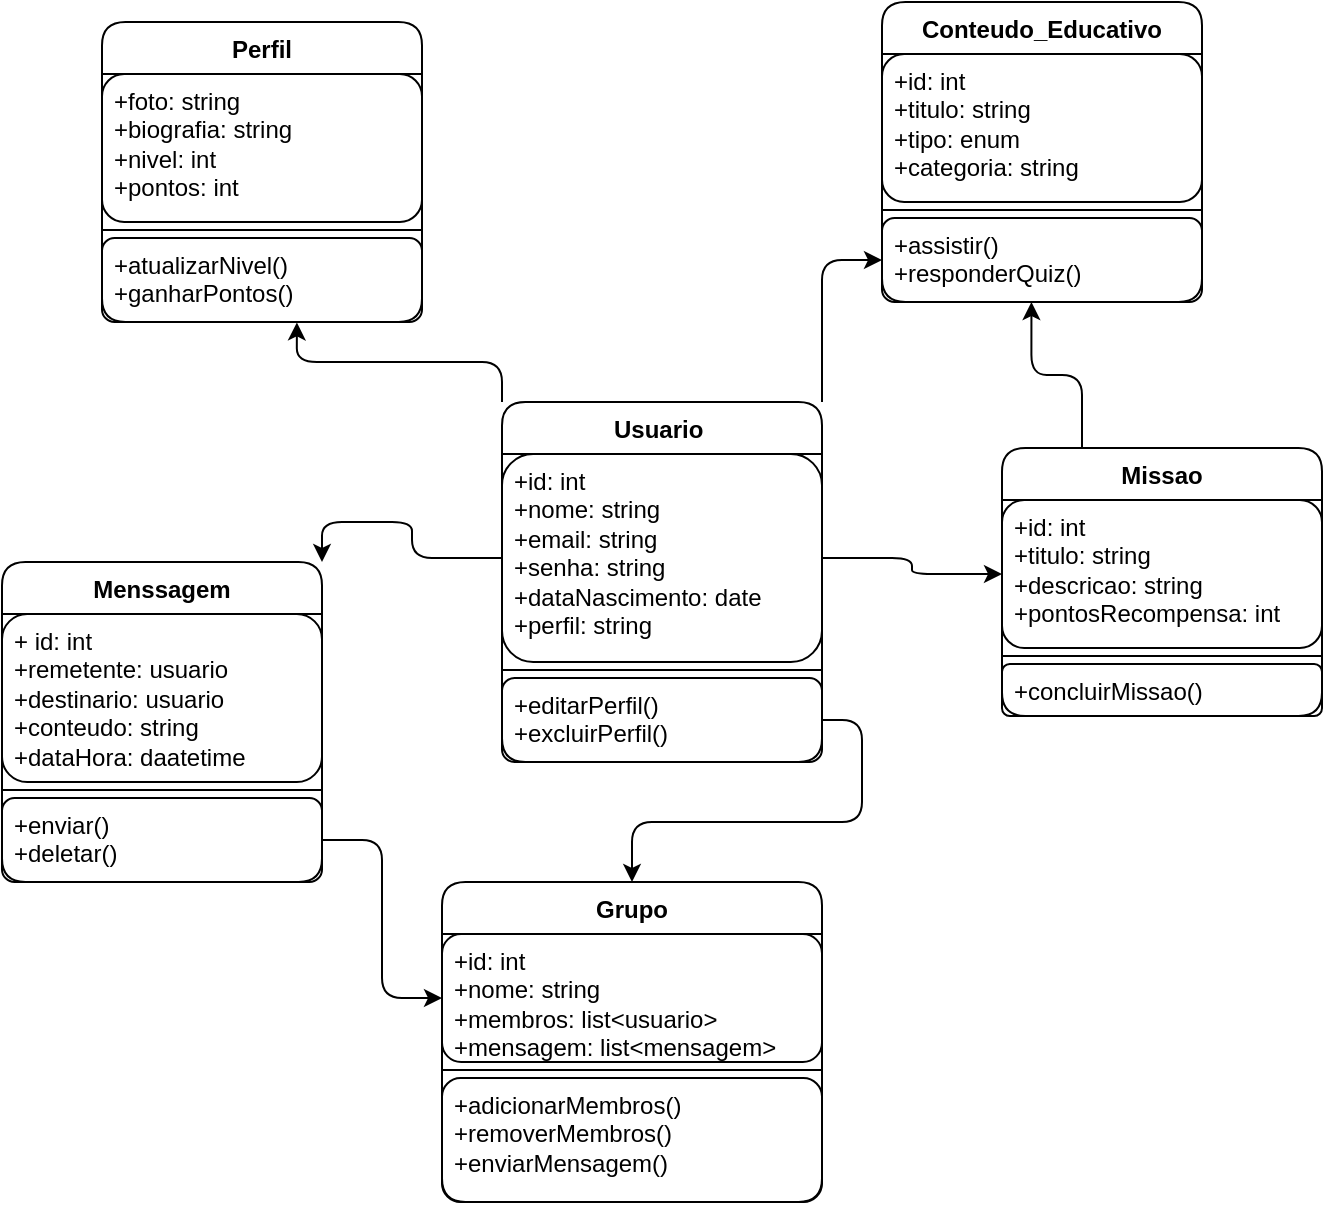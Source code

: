 <mxfile version="27.0.3">
  <diagram name="Página-1" id="2yV_-wDwk45xmR6gDes-">
    <mxGraphModel dx="1426" dy="743" grid="1" gridSize="10" guides="1" tooltips="1" connect="1" arrows="1" fold="1" page="1" pageScale="1" pageWidth="827" pageHeight="1169" math="0" shadow="0">
      <root>
        <mxCell id="0" />
        <mxCell id="1" parent="0" />
        <mxCell id="ZHKdVgREtUWNEgDNEaxb-40" style="edgeStyle=orthogonalEdgeStyle;rounded=1;orthogonalLoop=1;jettySize=auto;html=1;exitX=0;exitY=0;exitDx=0;exitDy=0;entryX=0.609;entryY=1.005;entryDx=0;entryDy=0;entryPerimeter=0;labelBackgroundColor=none;fontColor=default;strokeColor=light-dark(#000000,#FFFFFF);" parent="1" source="ZHKdVgREtUWNEgDNEaxb-5" target="ZHKdVgREtUWNEgDNEaxb-12" edge="1">
          <mxGeometry relative="1" as="geometry">
            <mxPoint x="220" y="290" as="targetPoint" />
          </mxGeometry>
        </mxCell>
        <mxCell id="ZHKdVgREtUWNEgDNEaxb-48" style="edgeStyle=orthogonalEdgeStyle;rounded=1;orthogonalLoop=1;jettySize=auto;html=1;exitX=1;exitY=0;exitDx=0;exitDy=0;entryX=0;entryY=0.5;entryDx=0;entryDy=0;labelBackgroundColor=none;fontColor=default;strokeColor=light-dark(#000000,#FFFFFF);" parent="1" source="ZHKdVgREtUWNEgDNEaxb-5" target="ZHKdVgREtUWNEgDNEaxb-20" edge="1">
          <mxGeometry relative="1" as="geometry">
            <mxPoint x="480" y="240" as="targetPoint" />
          </mxGeometry>
        </mxCell>
        <mxCell id="ZHKdVgREtUWNEgDNEaxb-5" value="Usuario&amp;nbsp;" style="swimlane;fontStyle=1;align=center;verticalAlign=top;childLayout=stackLayout;horizontal=1;startSize=26;horizontalStack=0;resizeParent=1;resizeParentMax=0;resizeLast=0;collapsible=1;marginBottom=0;whiteSpace=wrap;html=1;rounded=1;labelBackgroundColor=none;strokeColor=light-dark(#000000,#FFFFFF);" parent="1" vertex="1">
          <mxGeometry x="320" y="300" width="160" height="180" as="geometry" />
        </mxCell>
        <mxCell id="ZHKdVgREtUWNEgDNEaxb-6" value="+id: int&lt;div&gt;+nome: string&lt;/div&gt;&lt;div&gt;+email: string&lt;/div&gt;&lt;div&gt;+senha: string&lt;/div&gt;&lt;div&gt;+dataNascimento: date&lt;/div&gt;&lt;div&gt;+perfil: string&lt;/div&gt;" style="text;align=left;verticalAlign=top;spacingLeft=4;spacingRight=4;overflow=hidden;rotatable=0;points=[[0,0.5],[1,0.5]];portConstraint=eastwest;whiteSpace=wrap;html=1;rounded=1;labelBackgroundColor=none;strokeColor=light-dark(#000000,#FFFFFF);" parent="ZHKdVgREtUWNEgDNEaxb-5" vertex="1">
          <mxGeometry y="26" width="160" height="104" as="geometry" />
        </mxCell>
        <mxCell id="ZHKdVgREtUWNEgDNEaxb-7" value="" style="line;strokeWidth=1;align=left;verticalAlign=middle;spacingTop=-1;spacingLeft=3;spacingRight=3;rotatable=0;labelPosition=right;points=[];portConstraint=eastwest;rounded=1;labelBackgroundColor=none;strokeColor=light-dark(#000000,#FFFFFF);" parent="ZHKdVgREtUWNEgDNEaxb-5" vertex="1">
          <mxGeometry y="130" width="160" height="8" as="geometry" />
        </mxCell>
        <mxCell id="ZHKdVgREtUWNEgDNEaxb-8" value="+editarPerfil()&lt;div&gt;+excluirPerfil()&lt;/div&gt;" style="text;align=left;verticalAlign=top;spacingLeft=4;spacingRight=4;overflow=hidden;rotatable=0;points=[[0,0.5],[1,0.5]];portConstraint=eastwest;whiteSpace=wrap;html=1;rounded=1;labelBackgroundColor=none;strokeColor=light-dark(#000000,#FFFFFF);" parent="ZHKdVgREtUWNEgDNEaxb-5" vertex="1">
          <mxGeometry y="138" width="160" height="42" as="geometry" />
        </mxCell>
        <mxCell id="ZHKdVgREtUWNEgDNEaxb-9" value="Perfil" style="swimlane;fontStyle=1;align=center;verticalAlign=top;childLayout=stackLayout;horizontal=1;startSize=26;horizontalStack=0;resizeParent=1;resizeParentMax=0;resizeLast=0;collapsible=1;marginBottom=0;whiteSpace=wrap;html=1;rounded=1;labelBackgroundColor=none;strokeColor=light-dark(#000000,#FFFFFF);" parent="1" vertex="1">
          <mxGeometry x="120" y="110" width="160" height="150" as="geometry" />
        </mxCell>
        <mxCell id="ZHKdVgREtUWNEgDNEaxb-10" value="+foto: string&lt;div&gt;+biografia: string&lt;/div&gt;&lt;div&gt;+nivel: int&lt;/div&gt;&lt;div&gt;+pontos: int&lt;/div&gt;&lt;div&gt;&lt;br&gt;&lt;/div&gt;" style="text;align=left;verticalAlign=top;spacingLeft=4;spacingRight=4;overflow=hidden;rotatable=0;points=[[0,0.5],[1,0.5]];portConstraint=eastwest;whiteSpace=wrap;html=1;rounded=1;labelBackgroundColor=none;strokeColor=light-dark(#000000,#FFFFFF);" parent="ZHKdVgREtUWNEgDNEaxb-9" vertex="1">
          <mxGeometry y="26" width="160" height="74" as="geometry" />
        </mxCell>
        <mxCell id="ZHKdVgREtUWNEgDNEaxb-11" value="" style="line;strokeWidth=1;align=left;verticalAlign=middle;spacingTop=-1;spacingLeft=3;spacingRight=3;rotatable=0;labelPosition=right;points=[];portConstraint=eastwest;rounded=1;labelBackgroundColor=none;strokeColor=light-dark(#000000,#FFFFFF);" parent="ZHKdVgREtUWNEgDNEaxb-9" vertex="1">
          <mxGeometry y="100" width="160" height="8" as="geometry" />
        </mxCell>
        <mxCell id="ZHKdVgREtUWNEgDNEaxb-12" value="+atualizarNivel()&lt;div&gt;+ganharPontos()&lt;/div&gt;" style="text;align=left;verticalAlign=top;spacingLeft=4;spacingRight=4;overflow=hidden;rotatable=0;points=[[0,0.5],[1,0.5]];portConstraint=eastwest;whiteSpace=wrap;html=1;rounded=1;labelBackgroundColor=none;strokeColor=light-dark(#000000,#FFFFFF);" parent="ZHKdVgREtUWNEgDNEaxb-9" vertex="1">
          <mxGeometry y="108" width="160" height="42" as="geometry" />
        </mxCell>
        <mxCell id="ZHKdVgREtUWNEgDNEaxb-42" style="edgeStyle=orthogonalEdgeStyle;rounded=1;orthogonalLoop=1;jettySize=auto;html=1;exitX=0.25;exitY=0;exitDx=0;exitDy=0;entryX=0.467;entryY=1.001;entryDx=0;entryDy=0;entryPerimeter=0;labelBackgroundColor=none;fontColor=default;strokeColor=light-dark(#000000,#FFFFFF);" parent="1" source="ZHKdVgREtUWNEgDNEaxb-13" target="ZHKdVgREtUWNEgDNEaxb-20" edge="1">
          <mxGeometry relative="1" as="geometry">
            <mxPoint x="600" y="270" as="targetPoint" />
          </mxGeometry>
        </mxCell>
        <mxCell id="ZHKdVgREtUWNEgDNEaxb-13" value="Missao" style="swimlane;fontStyle=1;align=center;verticalAlign=top;childLayout=stackLayout;horizontal=1;startSize=26;horizontalStack=0;resizeParent=1;resizeParentMax=0;resizeLast=0;collapsible=1;marginBottom=0;whiteSpace=wrap;html=1;rounded=1;labelBackgroundColor=none;strokeColor=light-dark(#000000,#FFFFFF);" parent="1" vertex="1">
          <mxGeometry x="570" y="323" width="160" height="134" as="geometry" />
        </mxCell>
        <mxCell id="ZHKdVgREtUWNEgDNEaxb-14" value="+id: int&lt;div&gt;+titulo: string&lt;/div&gt;&lt;div&gt;+descricao: string&lt;/div&gt;&lt;div&gt;+pontosRecompensa: int&lt;/div&gt;&lt;div&gt;&lt;br&gt;&lt;/div&gt;" style="text;align=left;verticalAlign=top;spacingLeft=4;spacingRight=4;overflow=hidden;rotatable=0;points=[[0,0.5],[1,0.5]];portConstraint=eastwest;whiteSpace=wrap;html=1;rounded=1;labelBackgroundColor=none;strokeColor=light-dark(#000000,#FFFFFF);" parent="ZHKdVgREtUWNEgDNEaxb-13" vertex="1">
          <mxGeometry y="26" width="160" height="74" as="geometry" />
        </mxCell>
        <mxCell id="ZHKdVgREtUWNEgDNEaxb-15" value="" style="line;strokeWidth=1;align=left;verticalAlign=middle;spacingTop=-1;spacingLeft=3;spacingRight=3;rotatable=0;labelPosition=right;points=[];portConstraint=eastwest;rounded=1;labelBackgroundColor=none;strokeColor=light-dark(#000000,#FFFFFF);" parent="ZHKdVgREtUWNEgDNEaxb-13" vertex="1">
          <mxGeometry y="100" width="160" height="8" as="geometry" />
        </mxCell>
        <mxCell id="ZHKdVgREtUWNEgDNEaxb-16" value="+concluirMissao()" style="text;align=left;verticalAlign=top;spacingLeft=4;spacingRight=4;overflow=hidden;rotatable=0;points=[[0,0.5],[1,0.5]];portConstraint=eastwest;whiteSpace=wrap;html=1;rounded=1;labelBackgroundColor=none;strokeColor=light-dark(#000000,#FFFFFF);" parent="ZHKdVgREtUWNEgDNEaxb-13" vertex="1">
          <mxGeometry y="108" width="160" height="26" as="geometry" />
        </mxCell>
        <mxCell id="ZHKdVgREtUWNEgDNEaxb-17" value="Conteudo_Educativo" style="swimlane;fontStyle=1;align=center;verticalAlign=top;childLayout=stackLayout;horizontal=1;startSize=26;horizontalStack=0;resizeParent=1;resizeParentMax=0;resizeLast=0;collapsible=1;marginBottom=0;whiteSpace=wrap;html=1;rounded=1;labelBackgroundColor=none;strokeColor=light-dark(#000000,#FFFFFF);" parent="1" vertex="1">
          <mxGeometry x="510" y="100" width="160" height="150" as="geometry" />
        </mxCell>
        <mxCell id="ZHKdVgREtUWNEgDNEaxb-18" value="+id: int&lt;div&gt;+titulo: string&lt;/div&gt;&lt;div&gt;+tipo: enum&lt;/div&gt;&lt;div&gt;+categoria: string&lt;/div&gt;&lt;div&gt;&lt;br&gt;&lt;/div&gt;" style="text;align=left;verticalAlign=top;spacingLeft=4;spacingRight=4;overflow=hidden;rotatable=0;points=[[0,0.5],[1,0.5]];portConstraint=eastwest;whiteSpace=wrap;html=1;rounded=1;labelBackgroundColor=none;strokeColor=light-dark(#000000,#FFFFFF);" parent="ZHKdVgREtUWNEgDNEaxb-17" vertex="1">
          <mxGeometry y="26" width="160" height="74" as="geometry" />
        </mxCell>
        <mxCell id="ZHKdVgREtUWNEgDNEaxb-19" value="" style="line;strokeWidth=1;align=left;verticalAlign=middle;spacingTop=-1;spacingLeft=3;spacingRight=3;rotatable=0;labelPosition=right;points=[];portConstraint=eastwest;rounded=1;labelBackgroundColor=none;strokeColor=light-dark(#000000,#FFFFFF);" parent="ZHKdVgREtUWNEgDNEaxb-17" vertex="1">
          <mxGeometry y="100" width="160" height="8" as="geometry" />
        </mxCell>
        <mxCell id="ZHKdVgREtUWNEgDNEaxb-20" value="+assistir()&lt;div&gt;+responderQuiz()&lt;/div&gt;" style="text;align=left;verticalAlign=top;spacingLeft=4;spacingRight=4;overflow=hidden;rotatable=0;points=[[0,0.5],[1,0.5]];portConstraint=eastwest;whiteSpace=wrap;html=1;rounded=1;labelBackgroundColor=none;strokeColor=light-dark(#000000,#FFFFFF);" parent="ZHKdVgREtUWNEgDNEaxb-17" vertex="1">
          <mxGeometry y="108" width="160" height="42" as="geometry" />
        </mxCell>
        <mxCell id="ZHKdVgREtUWNEgDNEaxb-21" value="Menssagem" style="swimlane;fontStyle=1;align=center;verticalAlign=top;childLayout=stackLayout;horizontal=1;startSize=26;horizontalStack=0;resizeParent=1;resizeParentMax=0;resizeLast=0;collapsible=1;marginBottom=0;whiteSpace=wrap;html=1;rounded=1;labelBackgroundColor=none;strokeColor=light-dark(#000000,#FFFFFF);" parent="1" vertex="1">
          <mxGeometry x="70" y="380" width="160" height="160" as="geometry" />
        </mxCell>
        <mxCell id="ZHKdVgREtUWNEgDNEaxb-22" value="+ id: int&lt;div&gt;+remetente: usuario&lt;/div&gt;&lt;div&gt;+destinario: usuario&lt;/div&gt;&lt;div&gt;+conteudo: string&lt;/div&gt;&lt;div&gt;+dataHora: daatetime&lt;/div&gt;" style="text;align=left;verticalAlign=top;spacingLeft=4;spacingRight=4;overflow=hidden;rotatable=0;points=[[0,0.5],[1,0.5]];portConstraint=eastwest;whiteSpace=wrap;html=1;rounded=1;labelBackgroundColor=none;strokeColor=light-dark(#000000,#FFFFFF);" parent="ZHKdVgREtUWNEgDNEaxb-21" vertex="1">
          <mxGeometry y="26" width="160" height="84" as="geometry" />
        </mxCell>
        <mxCell id="ZHKdVgREtUWNEgDNEaxb-23" value="" style="line;strokeWidth=1;align=left;verticalAlign=middle;spacingTop=-1;spacingLeft=3;spacingRight=3;rotatable=0;labelPosition=right;points=[];portConstraint=eastwest;rounded=1;labelBackgroundColor=none;strokeColor=light-dark(#000000,#FFFFFF);" parent="ZHKdVgREtUWNEgDNEaxb-21" vertex="1">
          <mxGeometry y="110" width="160" height="8" as="geometry" />
        </mxCell>
        <mxCell id="ZHKdVgREtUWNEgDNEaxb-24" value="+enviar()&lt;div&gt;+deletar()&lt;/div&gt;" style="text;align=left;verticalAlign=top;spacingLeft=4;spacingRight=4;overflow=hidden;rotatable=0;points=[[0,0.5],[1,0.5]];portConstraint=eastwest;whiteSpace=wrap;html=1;rounded=1;labelBackgroundColor=none;strokeColor=light-dark(#000000,#FFFFFF);" parent="ZHKdVgREtUWNEgDNEaxb-21" vertex="1">
          <mxGeometry y="118" width="160" height="42" as="geometry" />
        </mxCell>
        <mxCell id="ZHKdVgREtUWNEgDNEaxb-25" value="Grupo" style="swimlane;fontStyle=1;align=center;verticalAlign=top;childLayout=stackLayout;horizontal=1;startSize=26;horizontalStack=0;resizeParent=1;resizeParentMax=0;resizeLast=0;collapsible=1;marginBottom=0;whiteSpace=wrap;html=1;rounded=1;labelBackgroundColor=none;strokeColor=light-dark(#000000,#FFFFFF);" parent="1" vertex="1">
          <mxGeometry x="290" y="540" width="190" height="160" as="geometry" />
        </mxCell>
        <mxCell id="ZHKdVgREtUWNEgDNEaxb-26" value="+id: int&lt;div&gt;+nome: string&lt;/div&gt;&lt;div&gt;+membros: list&amp;lt;usuario&amp;gt;&lt;/div&gt;&lt;div&gt;+mensagem: list&amp;lt;mensagem&amp;gt;&lt;/div&gt;&lt;div&gt;&lt;br&gt;&lt;/div&gt;" style="text;align=left;verticalAlign=top;spacingLeft=4;spacingRight=4;overflow=hidden;rotatable=0;points=[[0,0.5],[1,0.5]];portConstraint=eastwest;whiteSpace=wrap;html=1;rounded=1;labelBackgroundColor=none;strokeColor=light-dark(#000000,#FFFFFF);" parent="ZHKdVgREtUWNEgDNEaxb-25" vertex="1">
          <mxGeometry y="26" width="190" height="64" as="geometry" />
        </mxCell>
        <mxCell id="ZHKdVgREtUWNEgDNEaxb-27" value="" style="line;strokeWidth=1;align=left;verticalAlign=middle;spacingTop=-1;spacingLeft=3;spacingRight=3;rotatable=0;labelPosition=right;points=[];portConstraint=eastwest;rounded=1;labelBackgroundColor=none;strokeColor=light-dark(#000000,#FFFFFF);" parent="ZHKdVgREtUWNEgDNEaxb-25" vertex="1">
          <mxGeometry y="90" width="190" height="8" as="geometry" />
        </mxCell>
        <mxCell id="ZHKdVgREtUWNEgDNEaxb-28" value="+adicionarMembros()&lt;div&gt;+removerMembros()&lt;/div&gt;&lt;div&gt;+enviarMensagem()&lt;/div&gt;" style="text;align=left;verticalAlign=top;spacingLeft=4;spacingRight=4;overflow=hidden;rotatable=0;points=[[0,0.5],[1,0.5]];portConstraint=eastwest;whiteSpace=wrap;html=1;rounded=1;labelBackgroundColor=none;strokeColor=light-dark(#000000,#FFFFFF);" parent="ZHKdVgREtUWNEgDNEaxb-25" vertex="1">
          <mxGeometry y="98" width="190" height="62" as="geometry" />
        </mxCell>
        <mxCell id="ZHKdVgREtUWNEgDNEaxb-39" style="edgeStyle=orthogonalEdgeStyle;rounded=1;orthogonalLoop=1;jettySize=auto;html=1;exitX=1;exitY=0.5;exitDx=0;exitDy=0;entryX=0;entryY=0.5;entryDx=0;entryDy=0;labelBackgroundColor=none;fontColor=default;strokeColor=light-dark(#000000,#FFFFFF);" parent="1" source="ZHKdVgREtUWNEgDNEaxb-24" target="ZHKdVgREtUWNEgDNEaxb-26" edge="1">
          <mxGeometry relative="1" as="geometry" />
        </mxCell>
        <mxCell id="ZHKdVgREtUWNEgDNEaxb-44" style="edgeStyle=orthogonalEdgeStyle;rounded=1;orthogonalLoop=1;jettySize=auto;html=1;exitX=0;exitY=0.5;exitDx=0;exitDy=0;entryX=1;entryY=0;entryDx=0;entryDy=0;labelBackgroundColor=none;fontColor=default;strokeColor=light-dark(#000000,#FFFFFF);" parent="1" source="ZHKdVgREtUWNEgDNEaxb-6" target="ZHKdVgREtUWNEgDNEaxb-21" edge="1">
          <mxGeometry relative="1" as="geometry" />
        </mxCell>
        <mxCell id="ZHKdVgREtUWNEgDNEaxb-46" style="edgeStyle=orthogonalEdgeStyle;rounded=1;orthogonalLoop=1;jettySize=auto;html=1;exitX=1;exitY=0.5;exitDx=0;exitDy=0;entryX=0.5;entryY=0;entryDx=0;entryDy=0;labelBackgroundColor=none;fontColor=default;strokeColor=light-dark(#000000,#FFFFFF);" parent="1" source="ZHKdVgREtUWNEgDNEaxb-8" target="ZHKdVgREtUWNEgDNEaxb-25" edge="1">
          <mxGeometry relative="1" as="geometry" />
        </mxCell>
        <mxCell id="ZHKdVgREtUWNEgDNEaxb-47" style="edgeStyle=orthogonalEdgeStyle;rounded=1;orthogonalLoop=1;jettySize=auto;html=1;exitX=1;exitY=0.5;exitDx=0;exitDy=0;entryX=0;entryY=0.5;entryDx=0;entryDy=0;labelBackgroundColor=none;fontColor=default;strokeColor=light-dark(#000000,#FFFFFF);" parent="1" source="ZHKdVgREtUWNEgDNEaxb-6" target="ZHKdVgREtUWNEgDNEaxb-14" edge="1">
          <mxGeometry relative="1" as="geometry" />
        </mxCell>
      </root>
    </mxGraphModel>
  </diagram>
</mxfile>
